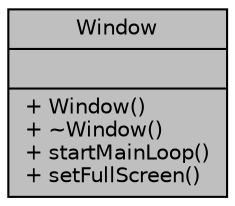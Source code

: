 digraph "Window"
{
  edge [fontname="Helvetica",fontsize="10",labelfontname="Helvetica",labelfontsize="10"];
  node [fontname="Helvetica",fontsize="10",shape=record];
  Node1 [label="{Window\n||+ Window()\l+ ~Window()\l+ startMainLoop()\l+ setFullScreen()\l}",height=0.2,width=0.4,color="black", fillcolor="grey75", style="filled" fontcolor="black"];
}
